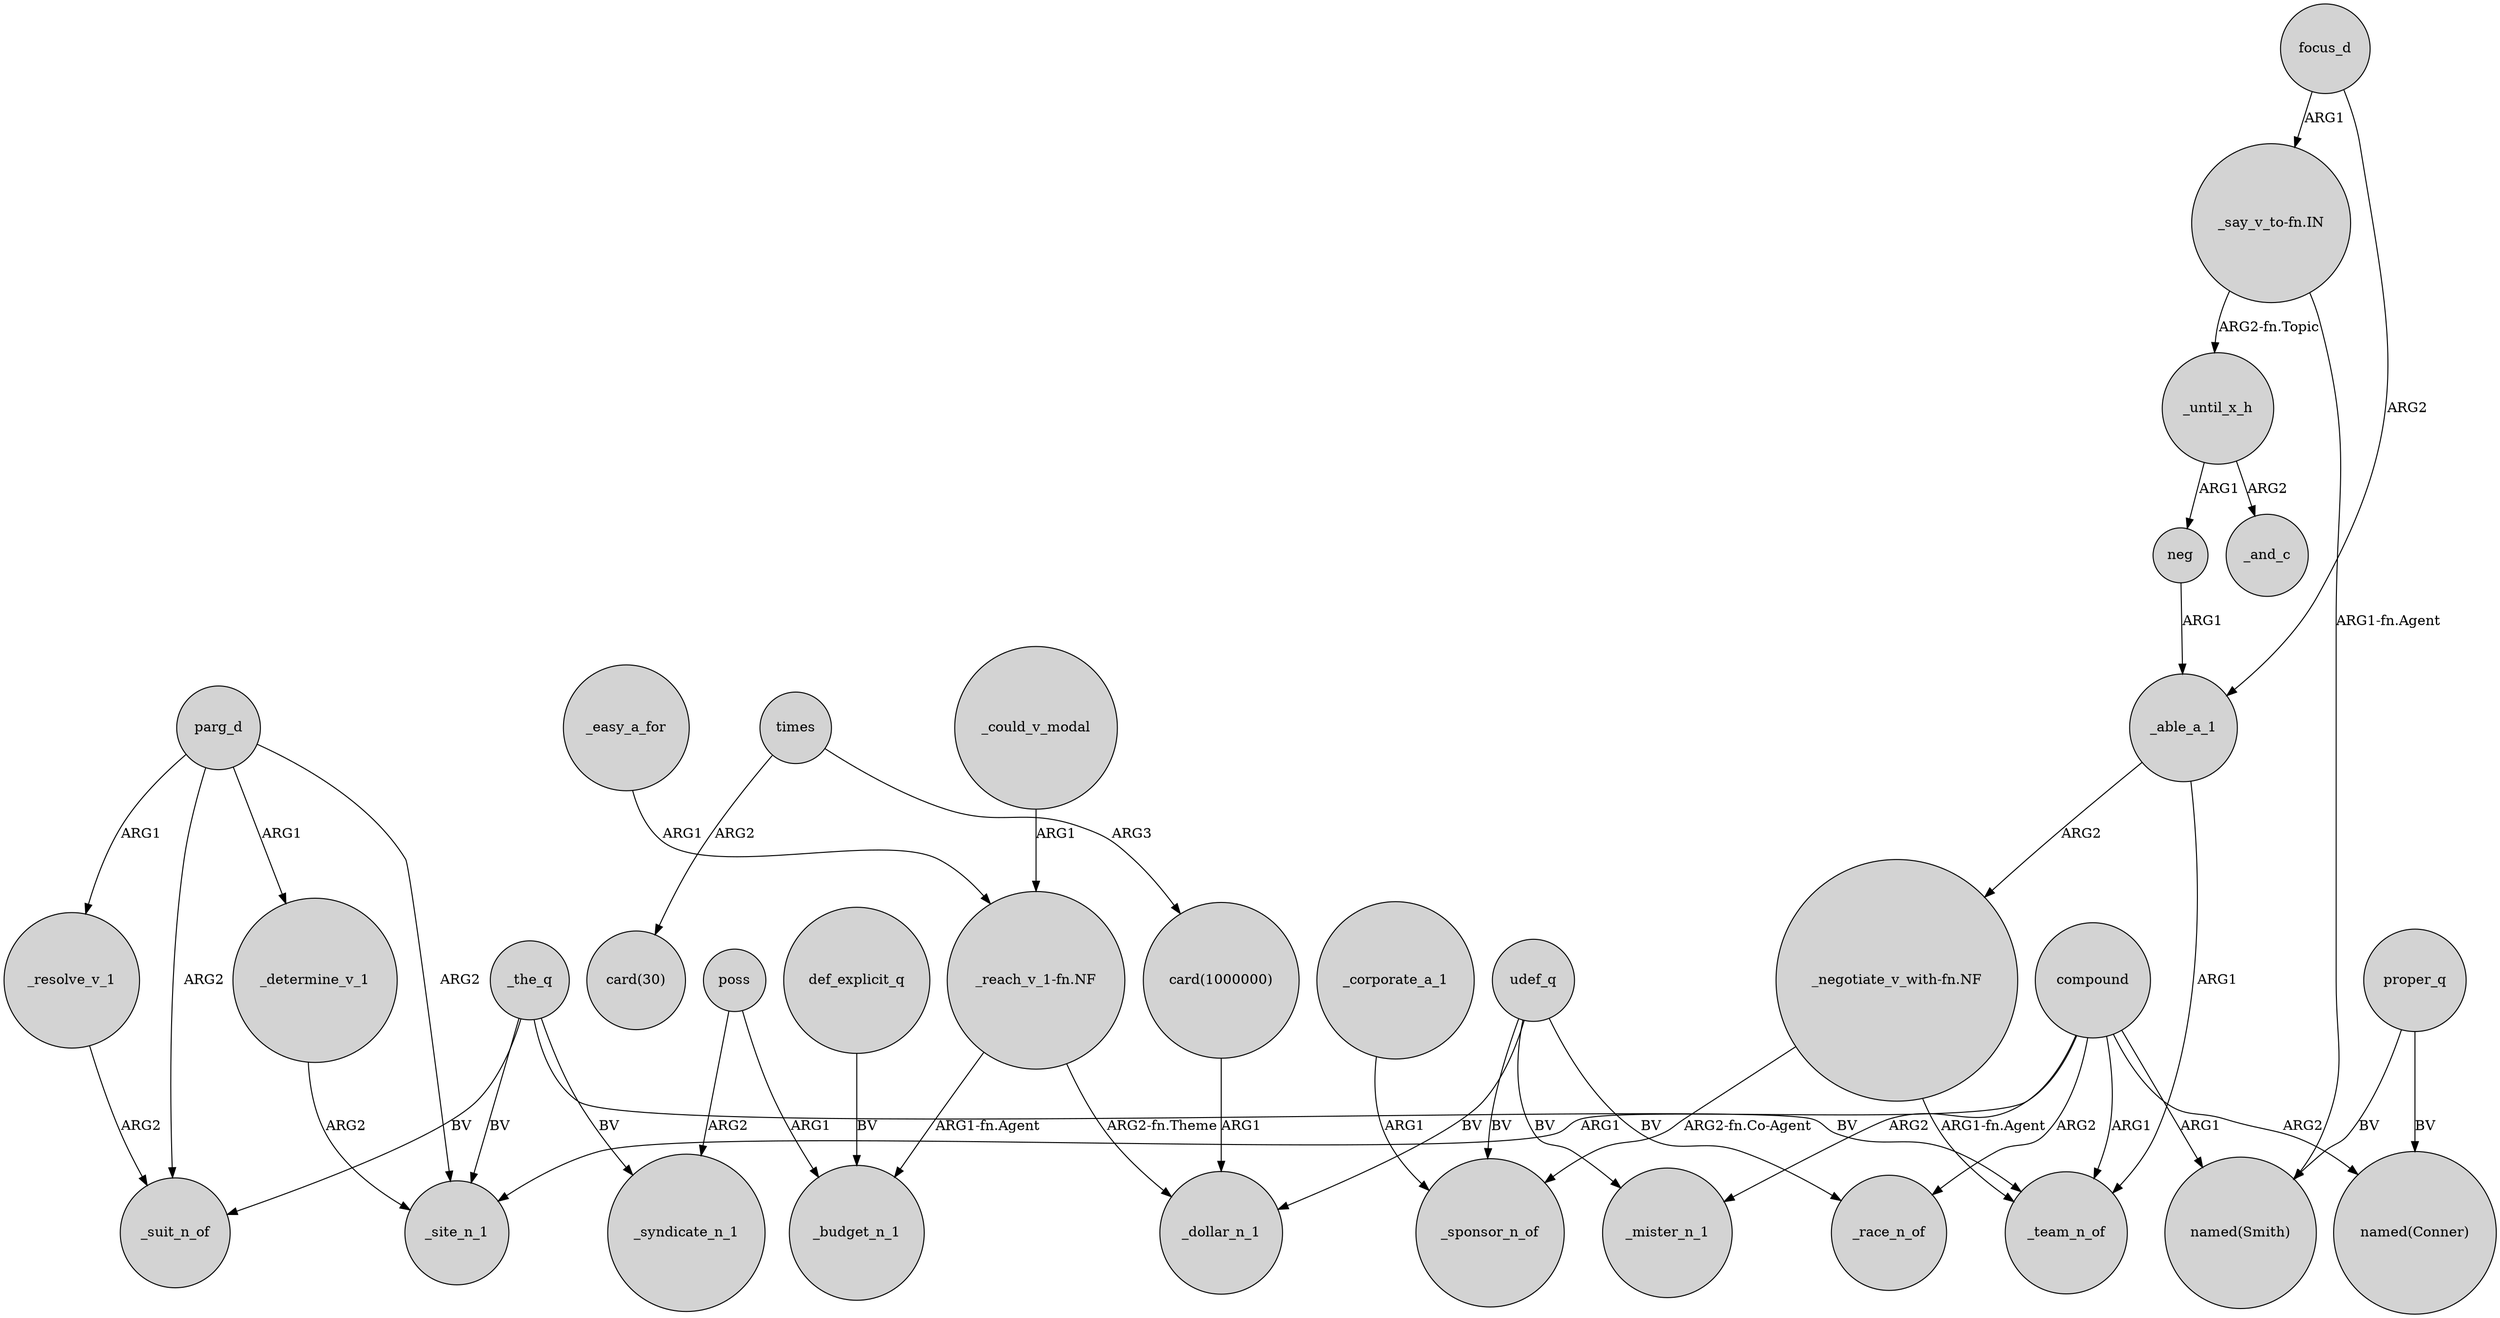 digraph {
	node [shape=circle style=filled]
	_the_q -> _site_n_1 [label=BV]
	parg_d -> _site_n_1 [label=ARG2]
	"_reach_v_1-fn.NF" -> _dollar_n_1 [label="ARG2-fn.Theme"]
	"card(1000000)" -> _dollar_n_1 [label=ARG1]
	compound -> _team_n_of [label=ARG1]
	compound -> "named(Conner)" [label=ARG2]
	udef_q -> _race_n_of [label=BV]
	"_negotiate_v_with-fn.NF" -> _team_n_of [label="ARG1-fn.Agent"]
	_able_a_1 -> _team_n_of [label=ARG1]
	_determine_v_1 -> _site_n_1 [label=ARG2]
	def_explicit_q -> _budget_n_1 [label=BV]
	_able_a_1 -> "_negotiate_v_with-fn.NF" [label=ARG2]
	_until_x_h -> _and_c [label=ARG2]
	compound -> _mister_n_1 [label=ARG2]
	_the_q -> _suit_n_of [label=BV]
	"_say_v_to-fn.IN" -> "named(Smith)" [label="ARG1-fn.Agent"]
	udef_q -> _mister_n_1 [label=BV]
	_until_x_h -> neg [label=ARG1]
	_the_q -> _syndicate_n_1 [label=BV]
	_could_v_modal -> "_reach_v_1-fn.NF" [label=ARG1]
	parg_d -> _determine_v_1 [label=ARG1]
	parg_d -> _suit_n_of [label=ARG2]
	poss -> _budget_n_1 [label=ARG1]
	poss -> _syndicate_n_1 [label=ARG2]
	proper_q -> "named(Conner)" [label=BV]
	_corporate_a_1 -> _sponsor_n_of [label=ARG1]
	times -> "card(1000000)" [label=ARG3]
	compound -> "named(Smith)" [label=ARG1]
	times -> "card(30)" [label=ARG2]
	"_say_v_to-fn.IN" -> _until_x_h [label="ARG2-fn.Topic"]
	compound -> _race_n_of [label=ARG2]
	_the_q -> _team_n_of [label=BV]
	udef_q -> _dollar_n_1 [label=BV]
	udef_q -> _sponsor_n_of [label=BV]
	focus_d -> _able_a_1 [label=ARG2]
	_resolve_v_1 -> _suit_n_of [label=ARG2]
	parg_d -> _resolve_v_1 [label=ARG1]
	proper_q -> "named(Smith)" [label=BV]
	"_reach_v_1-fn.NF" -> _budget_n_1 [label="ARG1-fn.Agent"]
	compound -> _site_n_1 [label=ARG1]
	_easy_a_for -> "_reach_v_1-fn.NF" [label=ARG1]
	"_negotiate_v_with-fn.NF" -> _sponsor_n_of [label="ARG2-fn.Co-Agent"]
	neg -> _able_a_1 [label=ARG1]
	focus_d -> "_say_v_to-fn.IN" [label=ARG1]
}
